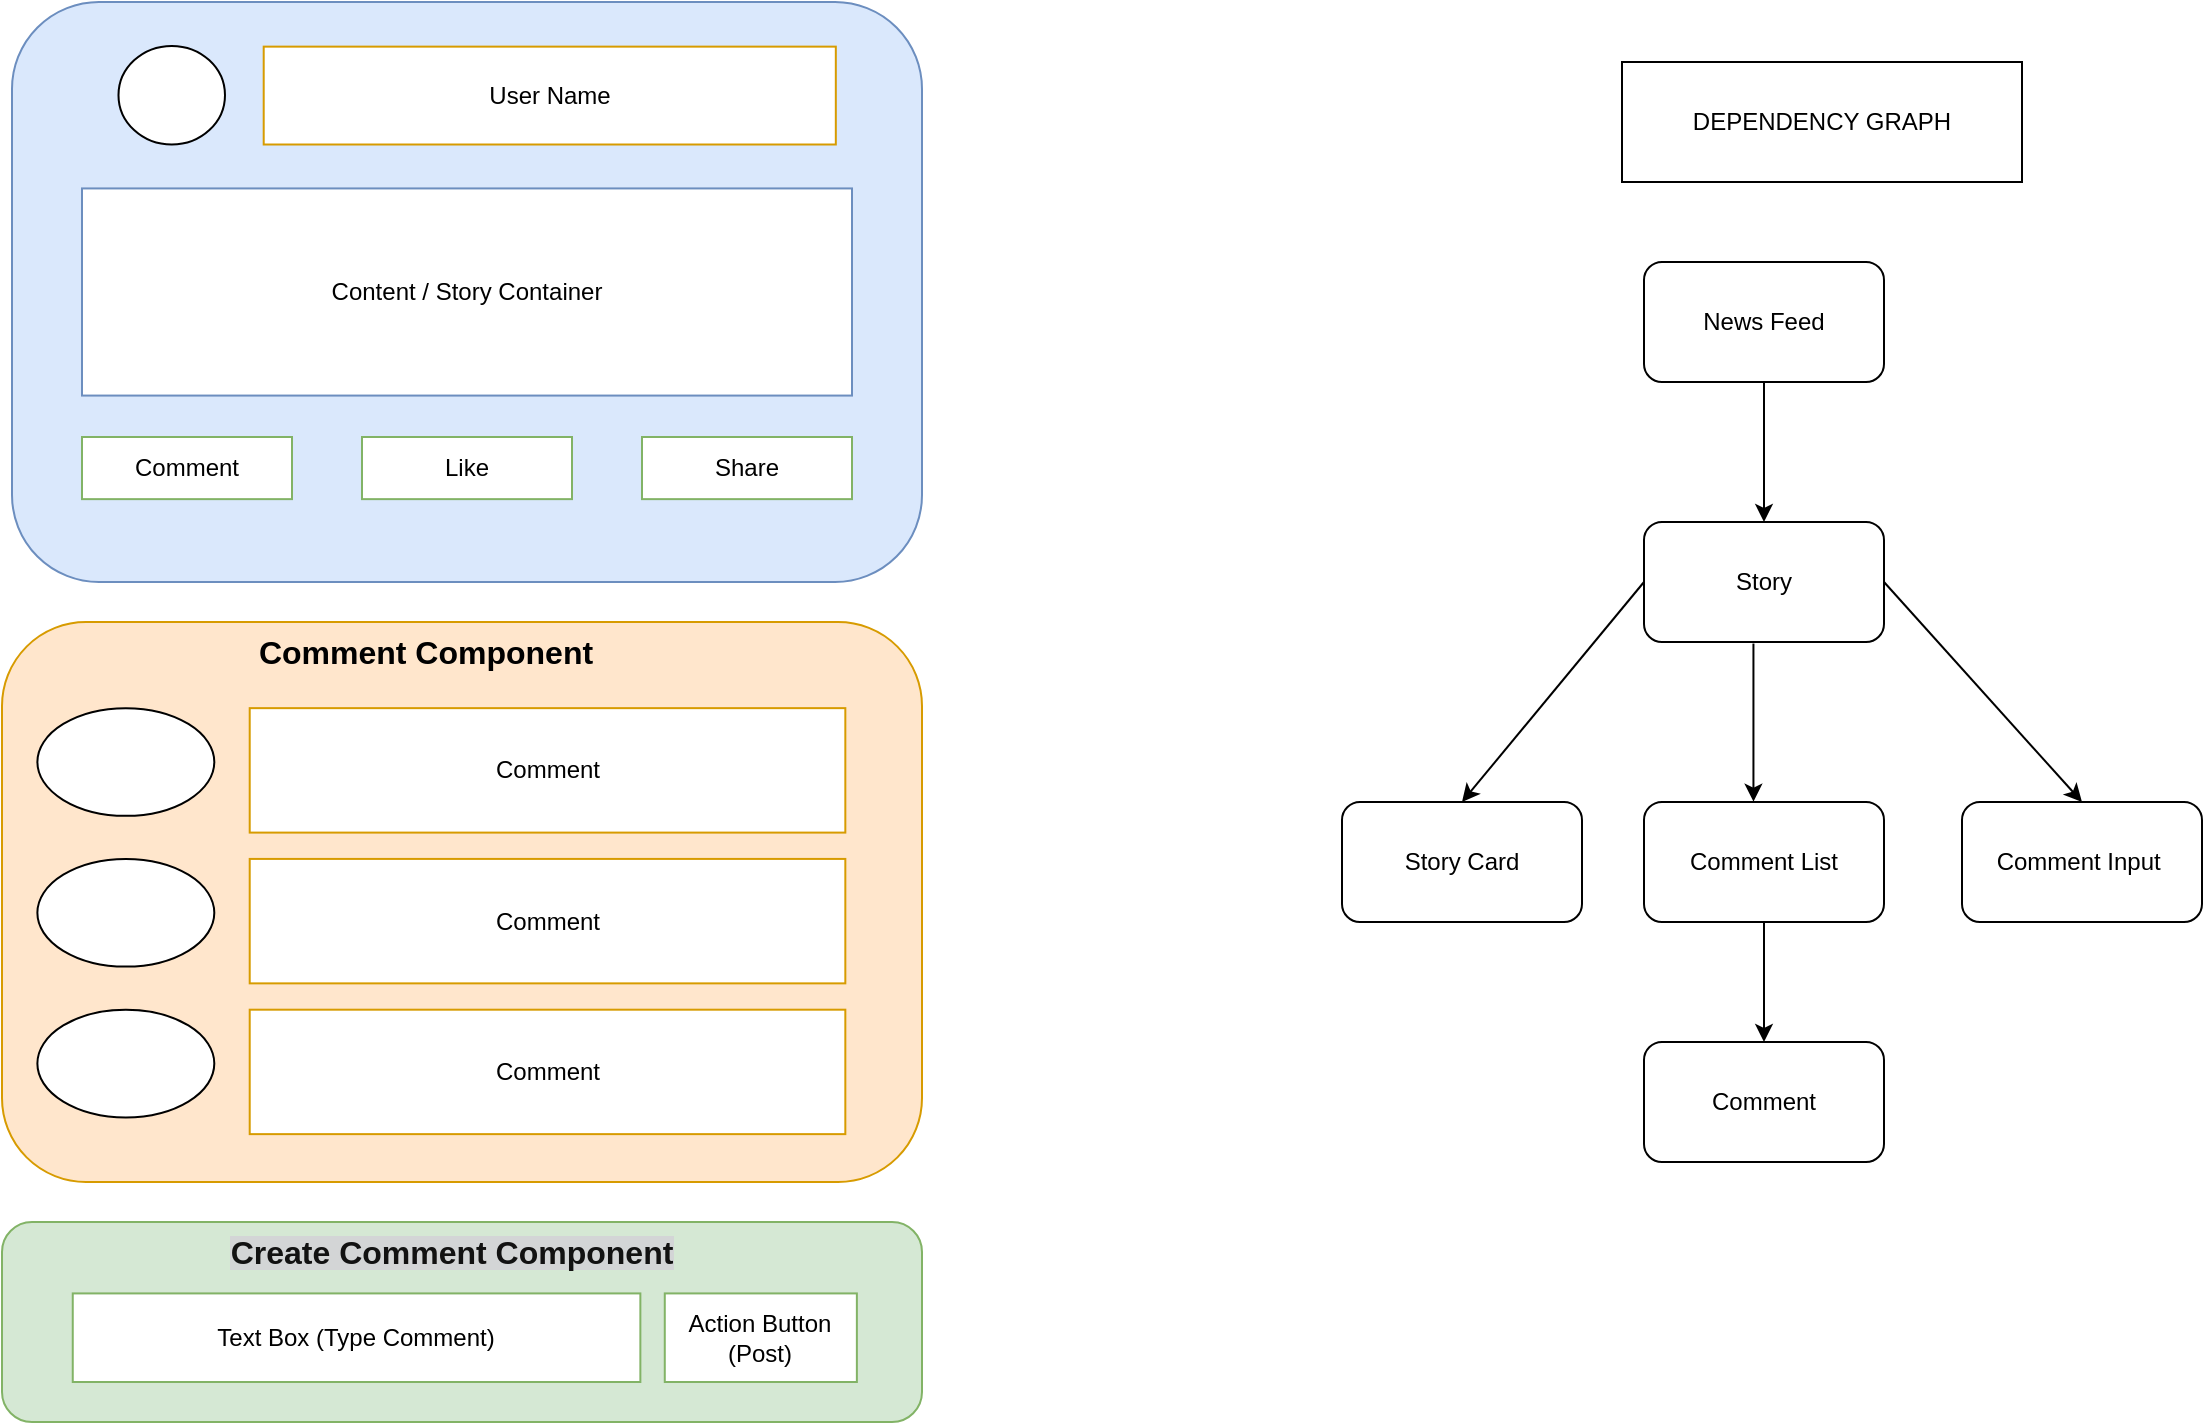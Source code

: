 <mxfile version="28.2.8">
  <diagram name="Components Architecture" id="3Zy7VzkhgiUWby977x9q">
    <mxGraphModel dx="1697" dy="1040" grid="1" gridSize="10" guides="1" tooltips="1" connect="1" arrows="1" fold="1" page="1" pageScale="1" pageWidth="827" pageHeight="1169" math="0" shadow="0">
      <root>
        <mxCell id="0" />
        <mxCell id="1" parent="0" />
        <mxCell id="CUw_Ir0hUPAEvZ1Hd3-k-1" value="Story Component" style="rounded=1;whiteSpace=wrap;html=1;fillColor=#dae8fc;strokeColor=#6c8ebf;fontSize=16;fontStyle=1" vertex="1" parent="1">
          <mxGeometry x="305" y="140" width="455" height="290" as="geometry" />
        </mxCell>
        <mxCell id="CUw_Ir0hUPAEvZ1Hd3-k-3" value="Content / Story Container" style="shape=rectangle;whiteSpace=wrap;html=1;fillColor=#ffffff;strokeColor=#6c8ebf;" vertex="1" parent="CUw_Ir0hUPAEvZ1Hd3-k-1">
          <mxGeometry x="35" y="93.214" width="385" height="103.571" as="geometry" />
        </mxCell>
        <mxCell id="CUw_Ir0hUPAEvZ1Hd3-k-22" value="User Name" style="shape=rectangle;whiteSpace=wrap;html=1;fillColor=#ffffff;strokeColor=#d79b00;" vertex="1" parent="CUw_Ir0hUPAEvZ1Hd3-k-1">
          <mxGeometry x="125.851" y="22.32" width="286.059" height="48.93" as="geometry" />
        </mxCell>
        <mxCell id="CUw_Ir0hUPAEvZ1Hd3-k-23" value="" style="ellipse;whiteSpace=wrap;html=1;" vertex="1" parent="CUw_Ir0hUPAEvZ1Hd3-k-1">
          <mxGeometry x="53.245" y="21.96" width="53.245" height="49.29" as="geometry" />
        </mxCell>
        <mxCell id="CUw_Ir0hUPAEvZ1Hd3-k-24" value="Comment" style="shape=rectangle;whiteSpace=wrap;html=1;fillColor=#ffffff;strokeColor=#82b366;" vertex="1" parent="CUw_Ir0hUPAEvZ1Hd3-k-1">
          <mxGeometry x="35" y="217.5" width="105" height="31.071" as="geometry" />
        </mxCell>
        <mxCell id="CUw_Ir0hUPAEvZ1Hd3-k-29" value="Like" style="shape=rectangle;whiteSpace=wrap;html=1;fillColor=#ffffff;strokeColor=#82b366;" vertex="1" parent="CUw_Ir0hUPAEvZ1Hd3-k-1">
          <mxGeometry x="175" y="217.5" width="105" height="31.071" as="geometry" />
        </mxCell>
        <mxCell id="CUw_Ir0hUPAEvZ1Hd3-k-30" value="Share" style="shape=rectangle;whiteSpace=wrap;html=1;fillColor=#ffffff;strokeColor=#82b366;" vertex="1" parent="CUw_Ir0hUPAEvZ1Hd3-k-1">
          <mxGeometry x="315.0" y="217.5" width="105" height="31.071" as="geometry" />
        </mxCell>
        <mxCell id="CUw_Ir0hUPAEvZ1Hd3-k-5" value="" style="rounded=1;whiteSpace=wrap;html=1;fillColor=#ffe6cc;strokeColor=#d79b00;fontSize=16;fontStyle=1" vertex="1" parent="1">
          <mxGeometry x="300" y="450" width="460" height="280" as="geometry" />
        </mxCell>
        <mxCell id="CUw_Ir0hUPAEvZ1Hd3-k-6" value="Comment" style="shape=rectangle;whiteSpace=wrap;html=1;fillColor=#ffffff;strokeColor=#d79b00;" vertex="1" parent="CUw_Ir0hUPAEvZ1Hd3-k-5">
          <mxGeometry x="123.855" y="43.077" width="297.812" height="62.225" as="geometry" />
        </mxCell>
        <mxCell id="CUw_Ir0hUPAEvZ1Hd3-k-17" value="" style="ellipse;whiteSpace=wrap;html=1;" vertex="1" parent="CUw_Ir0hUPAEvZ1Hd3-k-5">
          <mxGeometry x="17.692" y="43.077" width="88.462" height="53.846" as="geometry" />
        </mxCell>
        <mxCell id="CUw_Ir0hUPAEvZ1Hd3-k-18" value="Comment" style="shape=rectangle;whiteSpace=wrap;html=1;fillColor=#ffffff;strokeColor=#d79b00;" vertex="1" parent="CUw_Ir0hUPAEvZ1Hd3-k-5">
          <mxGeometry x="123.854" y="118.462" width="297.812" height="62.225" as="geometry" />
        </mxCell>
        <mxCell id="CUw_Ir0hUPAEvZ1Hd3-k-19" value="" style="ellipse;whiteSpace=wrap;html=1;" vertex="1" parent="CUw_Ir0hUPAEvZ1Hd3-k-5">
          <mxGeometry x="17.691" y="118.462" width="88.462" height="53.846" as="geometry" />
        </mxCell>
        <mxCell id="CUw_Ir0hUPAEvZ1Hd3-k-20" value="Comment" style="shape=rectangle;whiteSpace=wrap;html=1;fillColor=#ffffff;strokeColor=#d79b00;" vertex="1" parent="CUw_Ir0hUPAEvZ1Hd3-k-5">
          <mxGeometry x="123.854" y="193.846" width="297.812" height="62.225" as="geometry" />
        </mxCell>
        <mxCell id="CUw_Ir0hUPAEvZ1Hd3-k-21" value="" style="ellipse;whiteSpace=wrap;html=1;" vertex="1" parent="CUw_Ir0hUPAEvZ1Hd3-k-5">
          <mxGeometry x="17.691" y="193.846" width="88.462" height="53.846" as="geometry" />
        </mxCell>
        <mxCell id="CUw_Ir0hUPAEvZ1Hd3-k-15" value="&lt;span style=&quot;font-size: 16px; font-weight: 700;&quot;&gt;Comment Component&lt;/span&gt;" style="text;html=1;whiteSpace=wrap;strokeColor=none;fillColor=none;align=center;verticalAlign=middle;rounded=0;" vertex="1" parent="CUw_Ir0hUPAEvZ1Hd3-k-5">
          <mxGeometry x="123.857" width="176.17" height="30" as="geometry" />
        </mxCell>
        <mxCell id="CUw_Ir0hUPAEvZ1Hd3-k-8" value="" style="rounded=1;whiteSpace=wrap;html=1;fillColor=#d5e8d4;strokeColor=#82b366;fontSize=16;fontStyle=1" vertex="1" parent="1">
          <mxGeometry x="300" y="750" width="460" height="100" as="geometry" />
        </mxCell>
        <mxCell id="CUw_Ir0hUPAEvZ1Hd3-k-9" value="Text Box (Type Comment)" style="shape=rectangle;whiteSpace=wrap;html=1;fillColor=#ffffff;strokeColor=#82b366;" vertex="1" parent="CUw_Ir0hUPAEvZ1Hd3-k-8">
          <mxGeometry x="35.382" y="35.71" width="283.801" height="44.29" as="geometry" />
        </mxCell>
        <mxCell id="CUw_Ir0hUPAEvZ1Hd3-k-10" value="Action Button (Post)" style="shape=rectangle;whiteSpace=wrap;html=1;fillColor=#ffffff;strokeColor=#82b366;" vertex="1" parent="CUw_Ir0hUPAEvZ1Hd3-k-8">
          <mxGeometry x="331.392" y="35.71" width="96.044" height="44.29" as="geometry" />
        </mxCell>
        <mxCell id="CUw_Ir0hUPAEvZ1Hd3-k-14" value="&lt;span style=&quot;color: rgb(18, 18, 18); font-size: 16px; font-weight: 700; background-color: light-dark(rgb(211, 213, 214), transparent);&quot;&gt;Create Comment Component&lt;/span&gt;" style="text;html=1;whiteSpace=wrap;strokeColor=none;fillColor=none;align=center;verticalAlign=middle;rounded=0;" vertex="1" parent="1">
          <mxGeometry x="380" y="750" width="290" height="30" as="geometry" />
        </mxCell>
        <mxCell id="CUw_Ir0hUPAEvZ1Hd3-k-31" value="DEPENDENCY GRAPH" style="rounded=0;whiteSpace=wrap;html=1;" vertex="1" parent="1">
          <mxGeometry x="1110" y="170" width="200" height="60" as="geometry" />
        </mxCell>
        <mxCell id="CUw_Ir0hUPAEvZ1Hd3-k-32" value="News Feed" style="rounded=1;whiteSpace=wrap;html=1;" vertex="1" parent="1">
          <mxGeometry x="1121" y="270" width="120" height="60" as="geometry" />
        </mxCell>
        <mxCell id="CUw_Ir0hUPAEvZ1Hd3-k-33" value="Story" style="rounded=1;whiteSpace=wrap;html=1;" vertex="1" parent="1">
          <mxGeometry x="1121" y="400" width="120" height="60" as="geometry" />
        </mxCell>
        <mxCell id="CUw_Ir0hUPAEvZ1Hd3-k-34" value="Story Card" style="rounded=1;whiteSpace=wrap;html=1;" vertex="1" parent="1">
          <mxGeometry x="970" y="540" width="120" height="60" as="geometry" />
        </mxCell>
        <mxCell id="CUw_Ir0hUPAEvZ1Hd3-k-35" value="Comment List" style="rounded=1;whiteSpace=wrap;html=1;" vertex="1" parent="1">
          <mxGeometry x="1121" y="540" width="120" height="60" as="geometry" />
        </mxCell>
        <mxCell id="CUw_Ir0hUPAEvZ1Hd3-k-36" value="Comment Input&amp;nbsp;" style="rounded=1;whiteSpace=wrap;html=1;" vertex="1" parent="1">
          <mxGeometry x="1280" y="540" width="120" height="60" as="geometry" />
        </mxCell>
        <mxCell id="CUw_Ir0hUPAEvZ1Hd3-k-37" value="Comment" style="rounded=1;whiteSpace=wrap;html=1;" vertex="1" parent="1">
          <mxGeometry x="1121" y="660" width="120" height="60" as="geometry" />
        </mxCell>
        <mxCell id="CUw_Ir0hUPAEvZ1Hd3-k-38" value="" style="endArrow=classic;html=1;rounded=0;exitX=0.5;exitY=1;exitDx=0;exitDy=0;entryX=0.5;entryY=0;entryDx=0;entryDy=0;" edge="1" parent="1" source="CUw_Ir0hUPAEvZ1Hd3-k-32" target="CUw_Ir0hUPAEvZ1Hd3-k-33">
          <mxGeometry width="50" height="50" relative="1" as="geometry">
            <mxPoint x="1070" y="430" as="sourcePoint" />
            <mxPoint x="1120" y="380" as="targetPoint" />
          </mxGeometry>
        </mxCell>
        <mxCell id="CUw_Ir0hUPAEvZ1Hd3-k-39" value="" style="endArrow=classic;html=1;rounded=0;exitX=0.456;exitY=1.013;exitDx=0;exitDy=0;entryX=0.456;entryY=-0.003;entryDx=0;entryDy=0;exitPerimeter=0;entryPerimeter=0;" edge="1" parent="1" source="CUw_Ir0hUPAEvZ1Hd3-k-33" target="CUw_Ir0hUPAEvZ1Hd3-k-35">
          <mxGeometry width="50" height="50" relative="1" as="geometry">
            <mxPoint x="1150" y="530" as="sourcePoint" />
            <mxPoint x="1150" y="600" as="targetPoint" />
          </mxGeometry>
        </mxCell>
        <mxCell id="CUw_Ir0hUPAEvZ1Hd3-k-40" value="" style="endArrow=classic;html=1;rounded=0;exitX=0.5;exitY=1;exitDx=0;exitDy=0;entryX=0.5;entryY=0;entryDx=0;entryDy=0;" edge="1" parent="1" source="CUw_Ir0hUPAEvZ1Hd3-k-35" target="CUw_Ir0hUPAEvZ1Hd3-k-37">
          <mxGeometry width="50" height="50" relative="1" as="geometry">
            <mxPoint x="1160" y="630" as="sourcePoint" />
            <mxPoint x="1180" y="670" as="targetPoint" />
          </mxGeometry>
        </mxCell>
        <mxCell id="CUw_Ir0hUPAEvZ1Hd3-k-41" value="" style="endArrow=classic;html=1;rounded=0;exitX=0;exitY=0.5;exitDx=0;exitDy=0;entryX=0.5;entryY=0;entryDx=0;entryDy=0;" edge="1" parent="1" source="CUw_Ir0hUPAEvZ1Hd3-k-33" target="CUw_Ir0hUPAEvZ1Hd3-k-34">
          <mxGeometry width="50" height="50" relative="1" as="geometry">
            <mxPoint x="1070" y="610" as="sourcePoint" />
            <mxPoint x="1120" y="560" as="targetPoint" />
          </mxGeometry>
        </mxCell>
        <mxCell id="CUw_Ir0hUPAEvZ1Hd3-k-42" value="" style="endArrow=classic;html=1;rounded=0;exitX=1;exitY=0.5;exitDx=0;exitDy=0;entryX=0.5;entryY=0;entryDx=0;entryDy=0;" edge="1" parent="1" source="CUw_Ir0hUPAEvZ1Hd3-k-33" target="CUw_Ir0hUPAEvZ1Hd3-k-36">
          <mxGeometry width="50" height="50" relative="1" as="geometry">
            <mxPoint x="1300" y="420" as="sourcePoint" />
            <mxPoint x="1350" y="370" as="targetPoint" />
          </mxGeometry>
        </mxCell>
      </root>
    </mxGraphModel>
  </diagram>
</mxfile>

